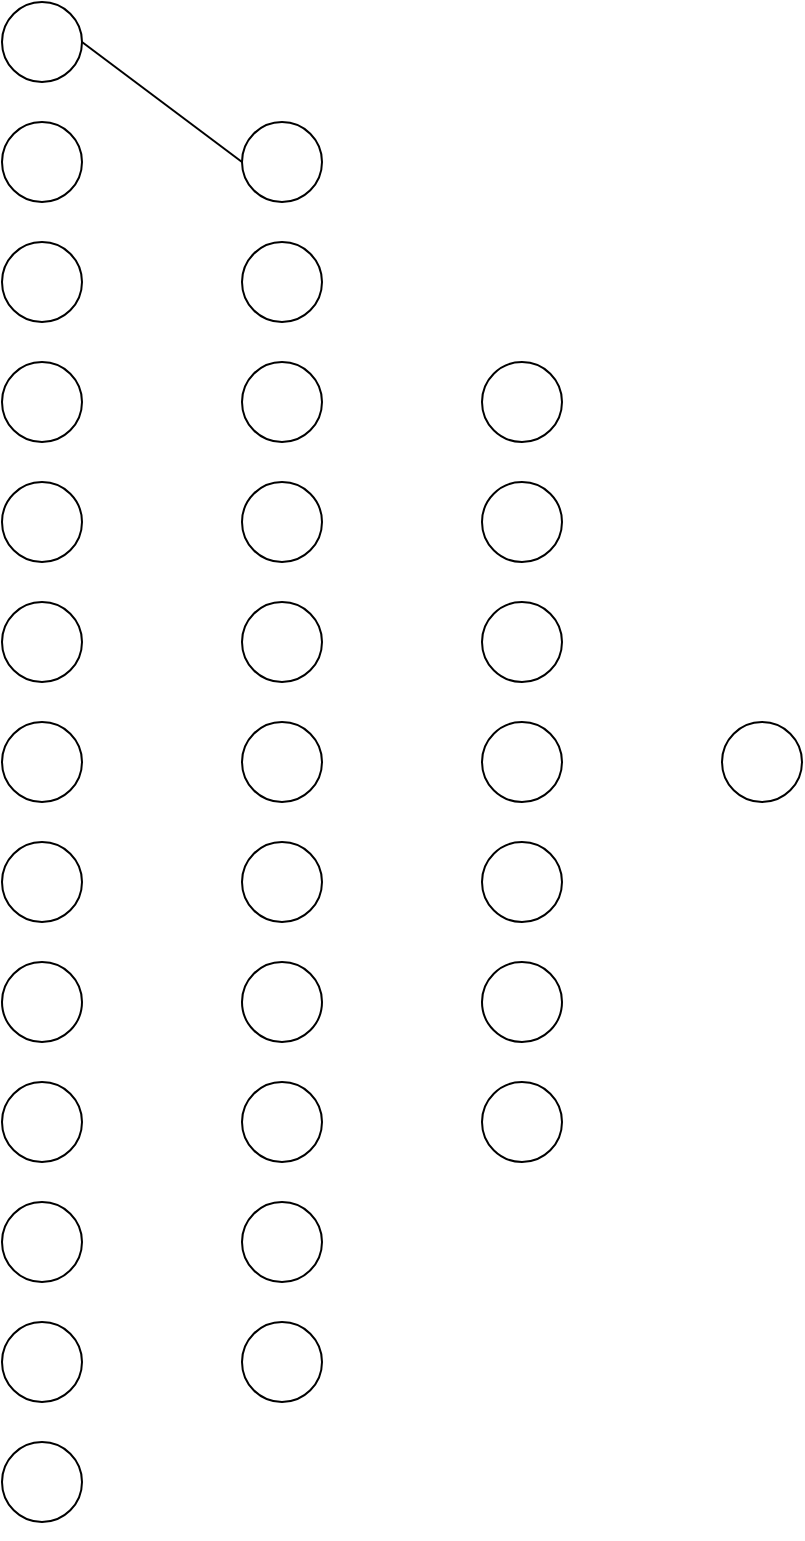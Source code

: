 <mxfile version="28.0.6">
  <diagram name="Page-1" id="OveYM6MfYGCuUcIe0HjF">
    <mxGraphModel dx="1418" dy="786" grid="1" gridSize="10" guides="1" tooltips="1" connect="1" arrows="1" fold="1" page="1" pageScale="1" pageWidth="850" pageHeight="1100" math="0" shadow="0">
      <root>
        <mxCell id="0" />
        <mxCell id="1" parent="0" />
        <mxCell id="phnMar14VIKkG57Ok82O-1" value="" style="ellipse;whiteSpace=wrap;html=1;aspect=fixed;" vertex="1" parent="1">
          <mxGeometry x="40" y="40" width="40" height="40" as="geometry" />
        </mxCell>
        <mxCell id="phnMar14VIKkG57Ok82O-8" value="" style="ellipse;whiteSpace=wrap;html=1;aspect=fixed;" vertex="1" parent="1">
          <mxGeometry x="160" y="100" width="40" height="40" as="geometry" />
        </mxCell>
        <mxCell id="phnMar14VIKkG57Ok82O-9" value="" style="ellipse;whiteSpace=wrap;html=1;aspect=fixed;" vertex="1" parent="1">
          <mxGeometry x="40" y="220" width="40" height="40" as="geometry" />
        </mxCell>
        <mxCell id="phnMar14VIKkG57Ok82O-10" value="" style="ellipse;whiteSpace=wrap;html=1;aspect=fixed;" vertex="1" parent="1">
          <mxGeometry x="40" y="160" width="40" height="40" as="geometry" />
        </mxCell>
        <mxCell id="phnMar14VIKkG57Ok82O-13" style="edgeStyle=orthogonalEdgeStyle;rounded=0;orthogonalLoop=1;jettySize=auto;html=1;exitX=0.5;exitY=1;exitDx=0;exitDy=0;" edge="1" parent="1" source="phnMar14VIKkG57Ok82O-9" target="phnMar14VIKkG57Ok82O-9">
          <mxGeometry relative="1" as="geometry" />
        </mxCell>
        <mxCell id="phnMar14VIKkG57Ok82O-14" value="" style="ellipse;whiteSpace=wrap;html=1;aspect=fixed;" vertex="1" parent="1">
          <mxGeometry x="40" y="280" width="40" height="40" as="geometry" />
        </mxCell>
        <mxCell id="phnMar14VIKkG57Ok82O-15" value="" style="ellipse;whiteSpace=wrap;html=1;aspect=fixed;" vertex="1" parent="1">
          <mxGeometry x="40" y="340" width="40" height="40" as="geometry" />
        </mxCell>
        <mxCell id="phnMar14VIKkG57Ok82O-16" value="" style="ellipse;whiteSpace=wrap;html=1;aspect=fixed;" vertex="1" parent="1">
          <mxGeometry x="40" y="460" width="40" height="40" as="geometry" />
        </mxCell>
        <mxCell id="phnMar14VIKkG57Ok82O-17" value="" style="ellipse;whiteSpace=wrap;html=1;aspect=fixed;" vertex="1" parent="1">
          <mxGeometry x="40" y="400" width="40" height="40" as="geometry" />
        </mxCell>
        <mxCell id="phnMar14VIKkG57Ok82O-18" style="edgeStyle=orthogonalEdgeStyle;rounded=0;orthogonalLoop=1;jettySize=auto;html=1;exitX=0.5;exitY=1;exitDx=0;exitDy=0;" edge="1" source="phnMar14VIKkG57Ok82O-16" target="phnMar14VIKkG57Ok82O-16" parent="1">
          <mxGeometry relative="1" as="geometry" />
        </mxCell>
        <mxCell id="phnMar14VIKkG57Ok82O-19" value="" style="ellipse;whiteSpace=wrap;html=1;aspect=fixed;" vertex="1" parent="1">
          <mxGeometry x="40" y="520" width="40" height="40" as="geometry" />
        </mxCell>
        <mxCell id="phnMar14VIKkG57Ok82O-21" style="edgeStyle=orthogonalEdgeStyle;rounded=0;orthogonalLoop=1;jettySize=auto;html=1;exitX=0.5;exitY=1;exitDx=0;exitDy=0;" edge="1" source="phnMar14VIKkG57Ok82O-19" target="phnMar14VIKkG57Ok82O-19" parent="1">
          <mxGeometry relative="1" as="geometry" />
        </mxCell>
        <mxCell id="phnMar14VIKkG57Ok82O-22" value="" style="ellipse;whiteSpace=wrap;html=1;aspect=fixed;" vertex="1" parent="1">
          <mxGeometry x="40" y="580" width="40" height="40" as="geometry" />
        </mxCell>
        <mxCell id="phnMar14VIKkG57Ok82O-23" value="" style="ellipse;whiteSpace=wrap;html=1;aspect=fixed;" vertex="1" parent="1">
          <mxGeometry x="40" y="640" width="40" height="40" as="geometry" />
        </mxCell>
        <mxCell id="phnMar14VIKkG57Ok82O-24" value="" style="ellipse;whiteSpace=wrap;html=1;aspect=fixed;" vertex="1" parent="1">
          <mxGeometry x="40" y="760" width="40" height="40" as="geometry" />
        </mxCell>
        <mxCell id="phnMar14VIKkG57Ok82O-25" value="" style="ellipse;whiteSpace=wrap;html=1;aspect=fixed;" vertex="1" parent="1">
          <mxGeometry x="40" y="700" width="40" height="40" as="geometry" />
        </mxCell>
        <mxCell id="phnMar14VIKkG57Ok82O-26" style="edgeStyle=orthogonalEdgeStyle;rounded=0;orthogonalLoop=1;jettySize=auto;html=1;exitX=0.5;exitY=1;exitDx=0;exitDy=0;" edge="1" source="phnMar14VIKkG57Ok82O-24" target="phnMar14VIKkG57Ok82O-24" parent="1">
          <mxGeometry relative="1" as="geometry" />
        </mxCell>
        <mxCell id="phnMar14VIKkG57Ok82O-27" value="" style="ellipse;whiteSpace=wrap;html=1;aspect=fixed;" vertex="1" parent="1">
          <mxGeometry x="160" y="220" width="40" height="40" as="geometry" />
        </mxCell>
        <mxCell id="phnMar14VIKkG57Ok82O-28" value="" style="ellipse;whiteSpace=wrap;html=1;aspect=fixed;" vertex="1" parent="1">
          <mxGeometry x="160" y="160" width="40" height="40" as="geometry" />
        </mxCell>
        <mxCell id="phnMar14VIKkG57Ok82O-29" style="edgeStyle=orthogonalEdgeStyle;rounded=0;orthogonalLoop=1;jettySize=auto;html=1;exitX=0.5;exitY=1;exitDx=0;exitDy=0;" edge="1" source="phnMar14VIKkG57Ok82O-27" target="phnMar14VIKkG57Ok82O-27" parent="1">
          <mxGeometry relative="1" as="geometry" />
        </mxCell>
        <mxCell id="phnMar14VIKkG57Ok82O-30" value="" style="ellipse;whiteSpace=wrap;html=1;aspect=fixed;" vertex="1" parent="1">
          <mxGeometry x="160" y="280" width="40" height="40" as="geometry" />
        </mxCell>
        <mxCell id="phnMar14VIKkG57Ok82O-31" value="" style="ellipse;whiteSpace=wrap;html=1;aspect=fixed;" vertex="1" parent="1">
          <mxGeometry x="160" y="340" width="40" height="40" as="geometry" />
        </mxCell>
        <mxCell id="phnMar14VIKkG57Ok82O-32" value="" style="ellipse;whiteSpace=wrap;html=1;aspect=fixed;" vertex="1" parent="1">
          <mxGeometry x="160" y="460" width="40" height="40" as="geometry" />
        </mxCell>
        <mxCell id="phnMar14VIKkG57Ok82O-33" value="" style="ellipse;whiteSpace=wrap;html=1;aspect=fixed;" vertex="1" parent="1">
          <mxGeometry x="160" y="400" width="40" height="40" as="geometry" />
        </mxCell>
        <mxCell id="phnMar14VIKkG57Ok82O-34" style="edgeStyle=orthogonalEdgeStyle;rounded=0;orthogonalLoop=1;jettySize=auto;html=1;exitX=0.5;exitY=1;exitDx=0;exitDy=0;" edge="1" source="phnMar14VIKkG57Ok82O-32" target="phnMar14VIKkG57Ok82O-32" parent="1">
          <mxGeometry relative="1" as="geometry" />
        </mxCell>
        <mxCell id="phnMar14VIKkG57Ok82O-35" value="" style="ellipse;whiteSpace=wrap;html=1;aspect=fixed;" vertex="1" parent="1">
          <mxGeometry x="160" y="520" width="40" height="40" as="geometry" />
        </mxCell>
        <mxCell id="phnMar14VIKkG57Ok82O-36" style="edgeStyle=orthogonalEdgeStyle;rounded=0;orthogonalLoop=1;jettySize=auto;html=1;exitX=0.5;exitY=1;exitDx=0;exitDy=0;" edge="1" source="phnMar14VIKkG57Ok82O-35" target="phnMar14VIKkG57Ok82O-35" parent="1">
          <mxGeometry relative="1" as="geometry" />
        </mxCell>
        <mxCell id="phnMar14VIKkG57Ok82O-37" value="" style="ellipse;whiteSpace=wrap;html=1;aspect=fixed;" vertex="1" parent="1">
          <mxGeometry x="160" y="580" width="40" height="40" as="geometry" />
        </mxCell>
        <mxCell id="phnMar14VIKkG57Ok82O-38" value="" style="ellipse;whiteSpace=wrap;html=1;aspect=fixed;" vertex="1" parent="1">
          <mxGeometry x="160" y="640" width="40" height="40" as="geometry" />
        </mxCell>
        <mxCell id="phnMar14VIKkG57Ok82O-39" value="" style="ellipse;whiteSpace=wrap;html=1;aspect=fixed;" vertex="1" parent="1">
          <mxGeometry x="40" y="100" width="40" height="40" as="geometry" />
        </mxCell>
        <mxCell id="phnMar14VIKkG57Ok82O-40" value="" style="ellipse;whiteSpace=wrap;html=1;aspect=fixed;" vertex="1" parent="1">
          <mxGeometry x="160" y="700" width="40" height="40" as="geometry" />
        </mxCell>
        <mxCell id="phnMar14VIKkG57Ok82O-41" value="" style="ellipse;whiteSpace=wrap;html=1;aspect=fixed;" vertex="1" parent="1">
          <mxGeometry x="280" y="220" width="40" height="40" as="geometry" />
        </mxCell>
        <mxCell id="phnMar14VIKkG57Ok82O-42" style="edgeStyle=orthogonalEdgeStyle;rounded=0;orthogonalLoop=1;jettySize=auto;html=1;exitX=0.5;exitY=1;exitDx=0;exitDy=0;" edge="1" source="phnMar14VIKkG57Ok82O-41" target="phnMar14VIKkG57Ok82O-41" parent="1">
          <mxGeometry relative="1" as="geometry" />
        </mxCell>
        <mxCell id="phnMar14VIKkG57Ok82O-43" value="" style="ellipse;whiteSpace=wrap;html=1;aspect=fixed;" vertex="1" parent="1">
          <mxGeometry x="280" y="280" width="40" height="40" as="geometry" />
        </mxCell>
        <mxCell id="phnMar14VIKkG57Ok82O-44" value="" style="ellipse;whiteSpace=wrap;html=1;aspect=fixed;" vertex="1" parent="1">
          <mxGeometry x="280" y="340" width="40" height="40" as="geometry" />
        </mxCell>
        <mxCell id="phnMar14VIKkG57Ok82O-45" value="" style="ellipse;whiteSpace=wrap;html=1;aspect=fixed;" vertex="1" parent="1">
          <mxGeometry x="280" y="460" width="40" height="40" as="geometry" />
        </mxCell>
        <mxCell id="phnMar14VIKkG57Ok82O-46" value="" style="ellipse;whiteSpace=wrap;html=1;aspect=fixed;" vertex="1" parent="1">
          <mxGeometry x="280" y="400" width="40" height="40" as="geometry" />
        </mxCell>
        <mxCell id="phnMar14VIKkG57Ok82O-47" style="edgeStyle=orthogonalEdgeStyle;rounded=0;orthogonalLoop=1;jettySize=auto;html=1;exitX=0.5;exitY=1;exitDx=0;exitDy=0;" edge="1" source="phnMar14VIKkG57Ok82O-45" target="phnMar14VIKkG57Ok82O-45" parent="1">
          <mxGeometry relative="1" as="geometry" />
        </mxCell>
        <mxCell id="phnMar14VIKkG57Ok82O-48" value="" style="ellipse;whiteSpace=wrap;html=1;aspect=fixed;" vertex="1" parent="1">
          <mxGeometry x="280" y="520" width="40" height="40" as="geometry" />
        </mxCell>
        <mxCell id="phnMar14VIKkG57Ok82O-49" style="edgeStyle=orthogonalEdgeStyle;rounded=0;orthogonalLoop=1;jettySize=auto;html=1;exitX=0.5;exitY=1;exitDx=0;exitDy=0;" edge="1" source="phnMar14VIKkG57Ok82O-48" target="phnMar14VIKkG57Ok82O-48" parent="1">
          <mxGeometry relative="1" as="geometry" />
        </mxCell>
        <mxCell id="phnMar14VIKkG57Ok82O-50" value="" style="ellipse;whiteSpace=wrap;html=1;aspect=fixed;" vertex="1" parent="1">
          <mxGeometry x="280" y="580" width="40" height="40" as="geometry" />
        </mxCell>
        <mxCell id="phnMar14VIKkG57Ok82O-51" value="" style="ellipse;whiteSpace=wrap;html=1;aspect=fixed;" vertex="1" parent="1">
          <mxGeometry x="400" y="400" width="40" height="40" as="geometry" />
        </mxCell>
        <mxCell id="phnMar14VIKkG57Ok82O-53" value="" style="endArrow=none;html=1;rounded=0;exitX=1;exitY=0.5;exitDx=0;exitDy=0;entryX=0;entryY=0.5;entryDx=0;entryDy=0;" edge="1" parent="1" source="phnMar14VIKkG57Ok82O-1" target="phnMar14VIKkG57Ok82O-8">
          <mxGeometry width="50" height="50" relative="1" as="geometry">
            <mxPoint x="390" y="430" as="sourcePoint" />
            <mxPoint x="160" y="110" as="targetPoint" />
          </mxGeometry>
        </mxCell>
      </root>
    </mxGraphModel>
  </diagram>
</mxfile>
